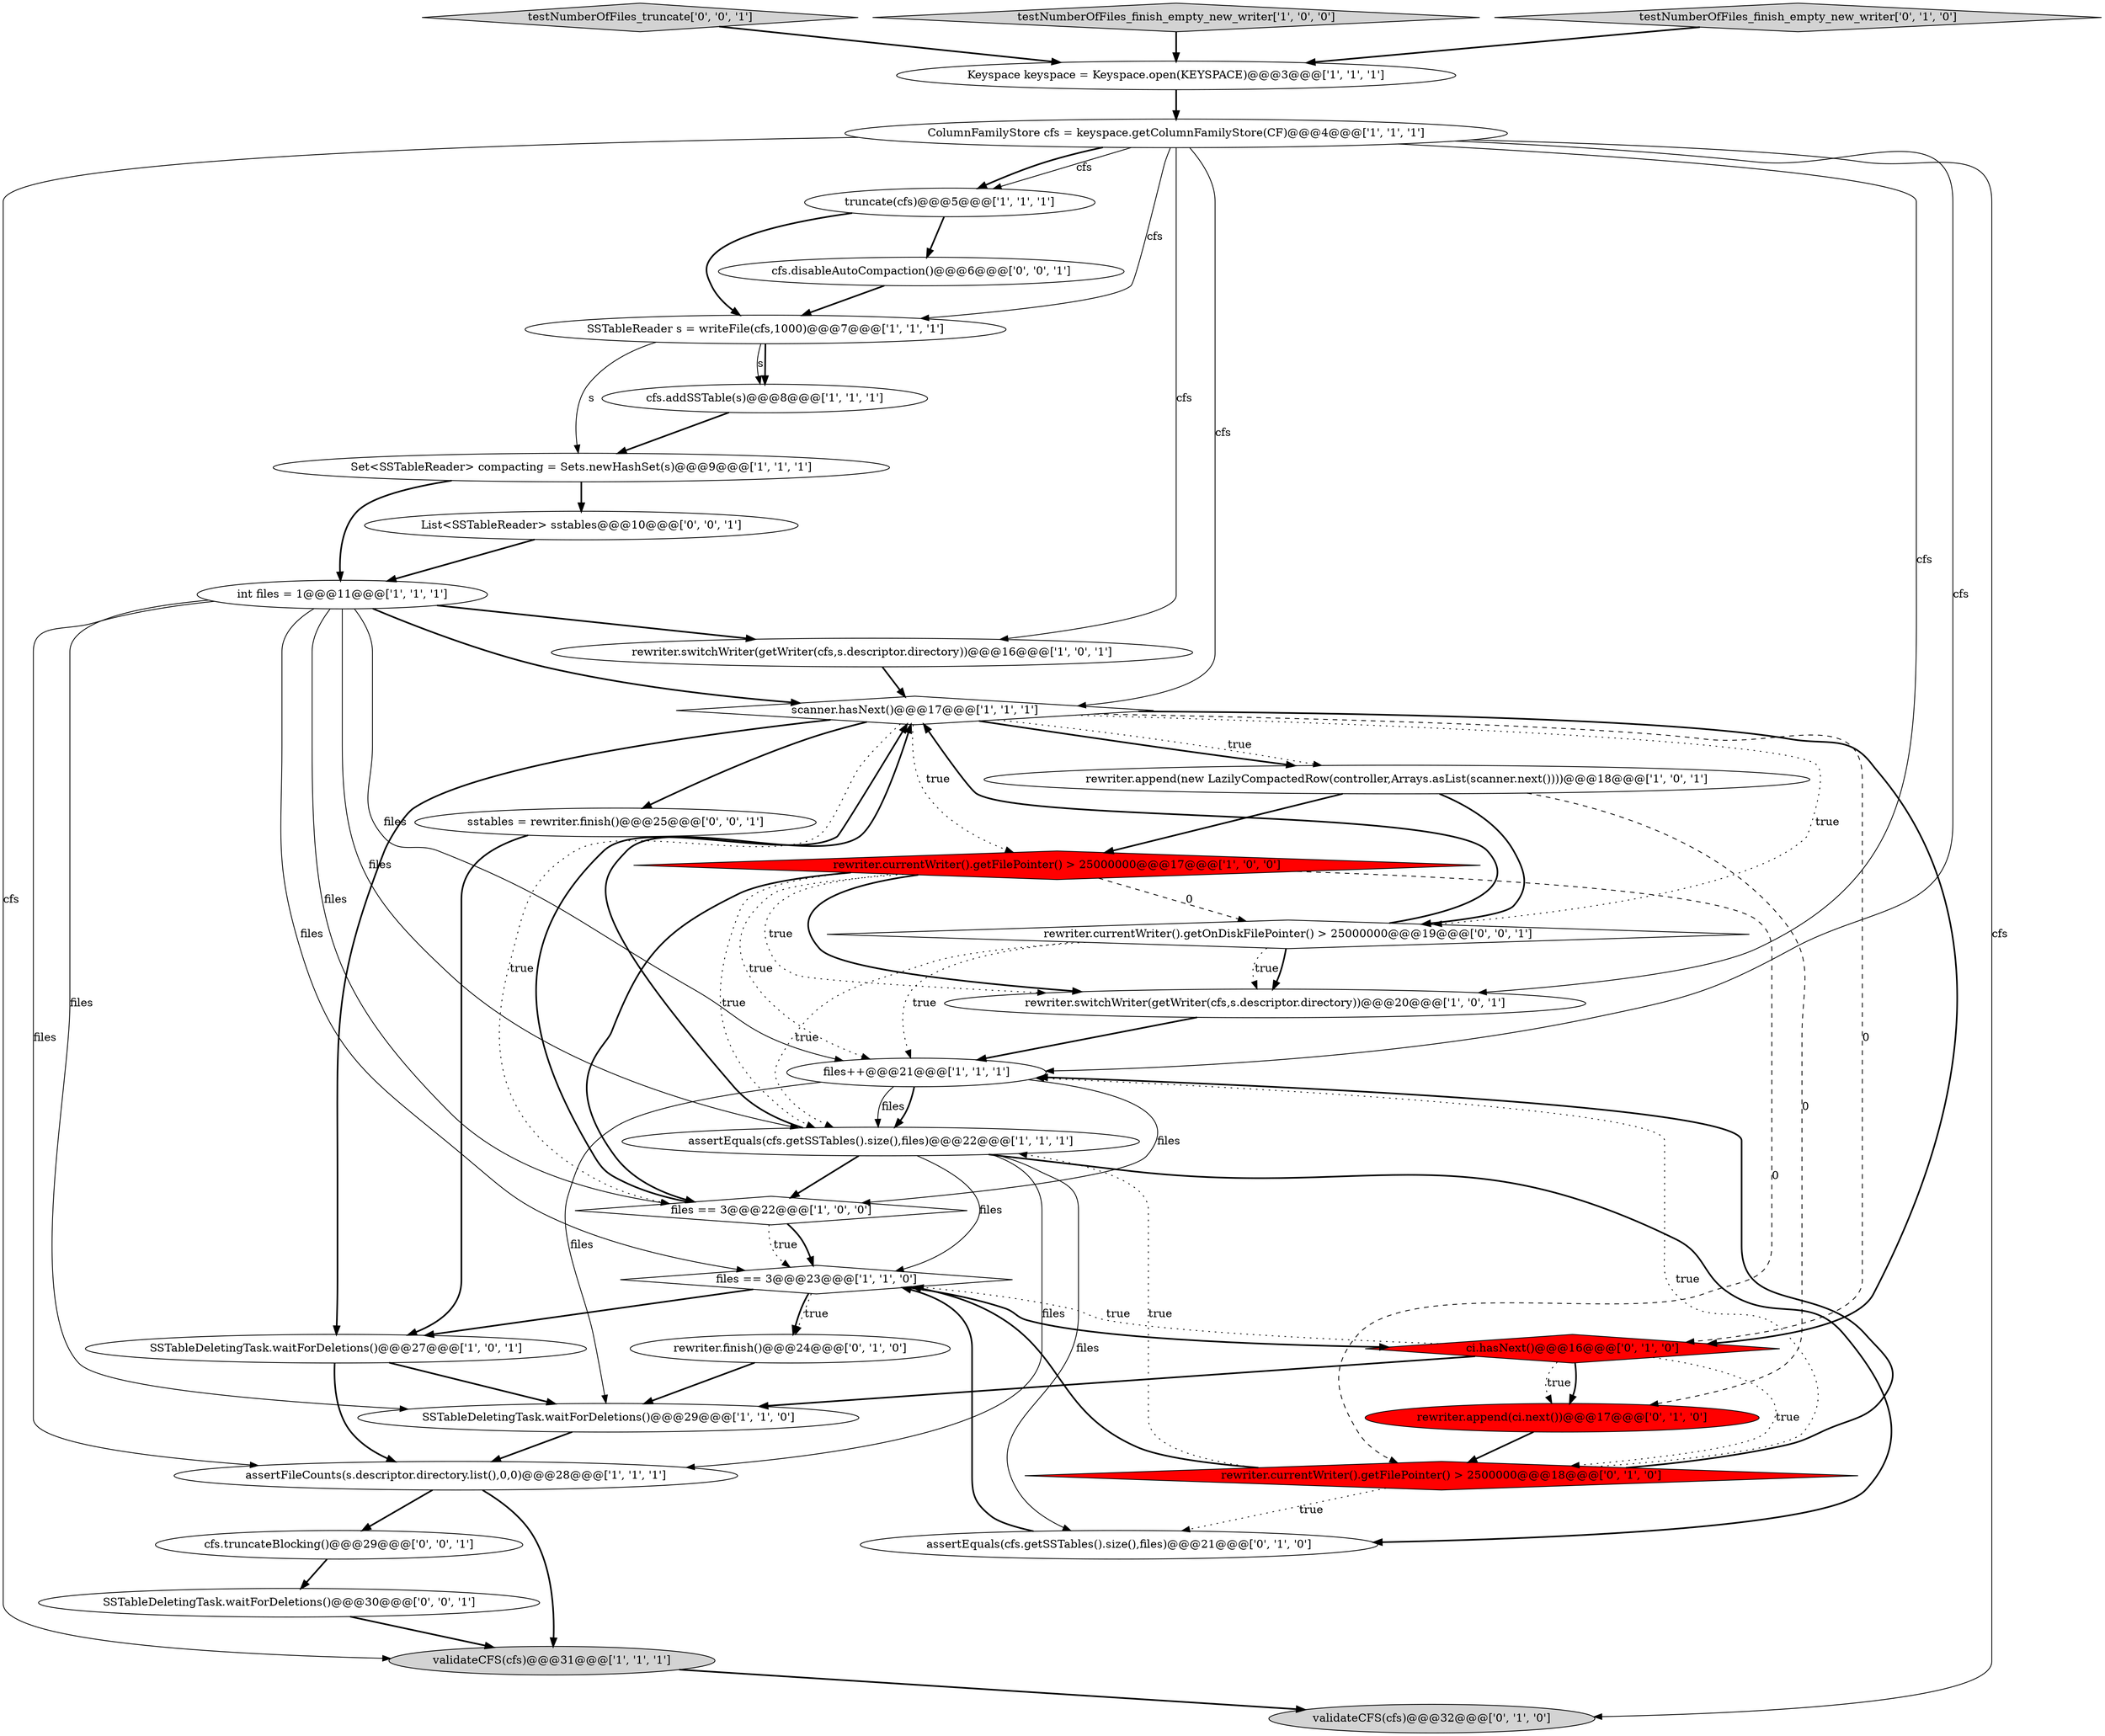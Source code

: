 digraph {
11 [style = filled, label = "cfs.addSSTable(s)@@@8@@@['1', '1', '1']", fillcolor = white, shape = ellipse image = "AAA0AAABBB1BBB"];
0 [style = filled, label = "scanner.hasNext()@@@17@@@['1', '1', '1']", fillcolor = white, shape = diamond image = "AAA0AAABBB1BBB"];
17 [style = filled, label = "rewriter.switchWriter(getWriter(cfs,s.descriptor.directory))@@@20@@@['1', '0', '1']", fillcolor = white, shape = ellipse image = "AAA0AAABBB1BBB"];
32 [style = filled, label = "testNumberOfFiles_truncate['0', '0', '1']", fillcolor = lightgray, shape = diamond image = "AAA0AAABBB3BBB"];
25 [style = filled, label = "validateCFS(cfs)@@@32@@@['0', '1', '0']", fillcolor = lightgray, shape = ellipse image = "AAA0AAABBB2BBB"];
18 [style = filled, label = "SSTableDeletingTask.waitForDeletions()@@@27@@@['1', '0', '1']", fillcolor = white, shape = ellipse image = "AAA0AAABBB1BBB"];
3 [style = filled, label = "files == 3@@@23@@@['1', '1', '0']", fillcolor = white, shape = diamond image = "AAA0AAABBB1BBB"];
10 [style = filled, label = "validateCFS(cfs)@@@31@@@['1', '1', '1']", fillcolor = lightgray, shape = ellipse image = "AAA0AAABBB1BBB"];
13 [style = filled, label = "testNumberOfFiles_finish_empty_new_writer['1', '0', '0']", fillcolor = lightgray, shape = diamond image = "AAA0AAABBB1BBB"];
21 [style = filled, label = "rewriter.append(ci.next())@@@17@@@['0', '1', '0']", fillcolor = red, shape = ellipse image = "AAA1AAABBB2BBB"];
24 [style = filled, label = "rewriter.finish()@@@24@@@['0', '1', '0']", fillcolor = white, shape = ellipse image = "AAA0AAABBB2BBB"];
31 [style = filled, label = "rewriter.currentWriter().getOnDiskFilePointer() > 25000000@@@19@@@['0', '0', '1']", fillcolor = white, shape = diamond image = "AAA0AAABBB3BBB"];
19 [style = filled, label = "ColumnFamilyStore cfs = keyspace.getColumnFamilyStore(CF)@@@4@@@['1', '1', '1']", fillcolor = white, shape = ellipse image = "AAA0AAABBB1BBB"];
2 [style = filled, label = "int files = 1@@@11@@@['1', '1', '1']", fillcolor = white, shape = ellipse image = "AAA0AAABBB1BBB"];
34 [style = filled, label = "SSTableDeletingTask.waitForDeletions()@@@30@@@['0', '0', '1']", fillcolor = white, shape = ellipse image = "AAA0AAABBB3BBB"];
7 [style = filled, label = "rewriter.currentWriter().getFilePointer() > 25000000@@@17@@@['1', '0', '0']", fillcolor = red, shape = diamond image = "AAA1AAABBB1BBB"];
22 [style = filled, label = "rewriter.currentWriter().getFilePointer() > 2500000@@@18@@@['0', '1', '0']", fillcolor = red, shape = diamond image = "AAA1AAABBB2BBB"];
8 [style = filled, label = "rewriter.switchWriter(getWriter(cfs,s.descriptor.directory))@@@16@@@['1', '0', '1']", fillcolor = white, shape = ellipse image = "AAA0AAABBB1BBB"];
15 [style = filled, label = "assertEquals(cfs.getSSTables().size(),files)@@@22@@@['1', '1', '1']", fillcolor = white, shape = ellipse image = "AAA0AAABBB1BBB"];
30 [style = filled, label = "List<SSTableReader> sstables@@@10@@@['0', '0', '1']", fillcolor = white, shape = ellipse image = "AAA0AAABBB3BBB"];
1 [style = filled, label = "assertFileCounts(s.descriptor.directory.list(),0,0)@@@28@@@['1', '1', '1']", fillcolor = white, shape = ellipse image = "AAA0AAABBB1BBB"];
12 [style = filled, label = "files++@@@21@@@['1', '1', '1']", fillcolor = white, shape = ellipse image = "AAA0AAABBB1BBB"];
20 [style = filled, label = "rewriter.append(new LazilyCompactedRow(controller,Arrays.asList(scanner.next())))@@@18@@@['1', '0', '1']", fillcolor = white, shape = ellipse image = "AAA0AAABBB1BBB"];
9 [style = filled, label = "SSTableDeletingTask.waitForDeletions()@@@29@@@['1', '1', '0']", fillcolor = white, shape = ellipse image = "AAA0AAABBB1BBB"];
28 [style = filled, label = "cfs.truncateBlocking()@@@29@@@['0', '0', '1']", fillcolor = white, shape = ellipse image = "AAA0AAABBB3BBB"];
27 [style = filled, label = "assertEquals(cfs.getSSTables().size(),files)@@@21@@@['0', '1', '0']", fillcolor = white, shape = ellipse image = "AAA0AAABBB2BBB"];
5 [style = filled, label = "Set<SSTableReader> compacting = Sets.newHashSet(s)@@@9@@@['1', '1', '1']", fillcolor = white, shape = ellipse image = "AAA0AAABBB1BBB"];
23 [style = filled, label = "testNumberOfFiles_finish_empty_new_writer['0', '1', '0']", fillcolor = lightgray, shape = diamond image = "AAA0AAABBB2BBB"];
16 [style = filled, label = "files == 3@@@22@@@['1', '0', '0']", fillcolor = white, shape = diamond image = "AAA0AAABBB1BBB"];
6 [style = filled, label = "Keyspace keyspace = Keyspace.open(KEYSPACE)@@@3@@@['1', '1', '1']", fillcolor = white, shape = ellipse image = "AAA0AAABBB1BBB"];
4 [style = filled, label = "SSTableReader s = writeFile(cfs,1000)@@@7@@@['1', '1', '1']", fillcolor = white, shape = ellipse image = "AAA0AAABBB1BBB"];
14 [style = filled, label = "truncate(cfs)@@@5@@@['1', '1', '1']", fillcolor = white, shape = ellipse image = "AAA0AAABBB1BBB"];
33 [style = filled, label = "cfs.disableAutoCompaction()@@@6@@@['0', '0', '1']", fillcolor = white, shape = ellipse image = "AAA0AAABBB3BBB"];
29 [style = filled, label = "sstables = rewriter.finish()@@@25@@@['0', '0', '1']", fillcolor = white, shape = ellipse image = "AAA0AAABBB3BBB"];
26 [style = filled, label = "ci.hasNext()@@@16@@@['0', '1', '0']", fillcolor = red, shape = diamond image = "AAA1AAABBB2BBB"];
16->0 [style = bold, label=""];
2->15 [style = solid, label="files"];
3->24 [style = bold, label=""];
26->9 [style = bold, label=""];
26->22 [style = dotted, label="true"];
32->6 [style = bold, label=""];
19->25 [style = solid, label="cfs"];
29->18 [style = bold, label=""];
0->31 [style = dotted, label="true"];
3->18 [style = bold, label=""];
8->0 [style = bold, label=""];
1->28 [style = bold, label=""];
15->0 [style = bold, label=""];
7->16 [style = bold, label=""];
19->17 [style = solid, label="cfs"];
5->30 [style = bold, label=""];
12->15 [style = solid, label="files"];
31->12 [style = dotted, label="true"];
0->7 [style = dotted, label="true"];
16->3 [style = bold, label=""];
15->27 [style = solid, label="files"];
0->29 [style = bold, label=""];
20->31 [style = bold, label=""];
15->3 [style = solid, label="files"];
26->3 [style = dotted, label="true"];
2->9 [style = solid, label="files"];
7->12 [style = dotted, label="true"];
18->1 [style = bold, label=""];
10->25 [style = bold, label=""];
21->22 [style = bold, label=""];
20->21 [style = dashed, label="0"];
31->17 [style = dotted, label="true"];
18->9 [style = bold, label=""];
31->15 [style = dotted, label="true"];
0->20 [style = bold, label=""];
20->7 [style = bold, label=""];
9->1 [style = bold, label=""];
7->17 [style = dotted, label="true"];
7->22 [style = dashed, label="0"];
14->4 [style = bold, label=""];
19->14 [style = solid, label="cfs"];
4->5 [style = solid, label="s"];
7->17 [style = bold, label=""];
7->31 [style = dashed, label="0"];
2->1 [style = solid, label="files"];
31->0 [style = bold, label=""];
33->4 [style = bold, label=""];
3->26 [style = bold, label=""];
0->26 [style = dashed, label="0"];
12->9 [style = solid, label="files"];
7->15 [style = dotted, label="true"];
3->24 [style = dotted, label="true"];
26->21 [style = bold, label=""];
19->0 [style = solid, label="cfs"];
11->5 [style = bold, label=""];
17->12 [style = bold, label=""];
2->0 [style = bold, label=""];
19->14 [style = bold, label=""];
15->1 [style = solid, label="files"];
23->6 [style = bold, label=""];
22->27 [style = dotted, label="true"];
2->3 [style = solid, label="files"];
0->18 [style = bold, label=""];
0->16 [style = dotted, label="true"];
13->6 [style = bold, label=""];
31->17 [style = bold, label=""];
22->15 [style = dotted, label="true"];
24->9 [style = bold, label=""];
19->8 [style = solid, label="cfs"];
19->4 [style = solid, label="cfs"];
0->26 [style = bold, label=""];
28->34 [style = bold, label=""];
2->16 [style = solid, label="files"];
19->10 [style = solid, label="cfs"];
19->12 [style = solid, label="cfs"];
27->3 [style = bold, label=""];
12->15 [style = bold, label=""];
0->20 [style = dotted, label="true"];
6->19 [style = bold, label=""];
15->16 [style = bold, label=""];
34->10 [style = bold, label=""];
16->3 [style = dotted, label="true"];
14->33 [style = bold, label=""];
22->12 [style = dotted, label="true"];
22->3 [style = bold, label=""];
5->2 [style = bold, label=""];
26->21 [style = dotted, label="true"];
22->12 [style = bold, label=""];
4->11 [style = solid, label="s"];
30->2 [style = bold, label=""];
4->11 [style = bold, label=""];
1->10 [style = bold, label=""];
15->27 [style = bold, label=""];
12->16 [style = solid, label="files"];
2->12 [style = solid, label="files"];
2->8 [style = bold, label=""];
}
